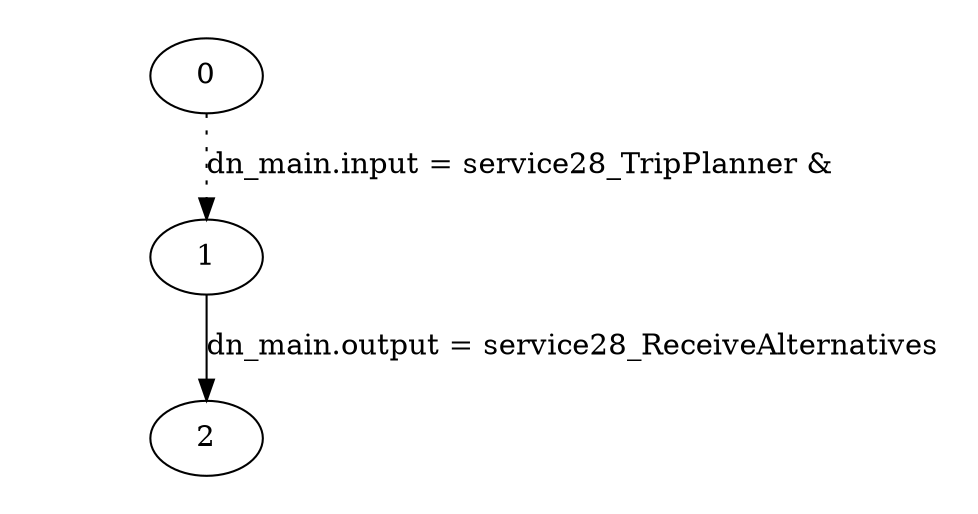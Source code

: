 digraph plan_fsm {
ratio="1.3";
margin="0.2";
size="8.0,11.4";
"0" -> "1" [style=dotted label="dn_main.input = service28_TripPlanner &\n"]
"1" -> "2" [label="dn_main.output = service28_ReceiveAlternatives"]
}

